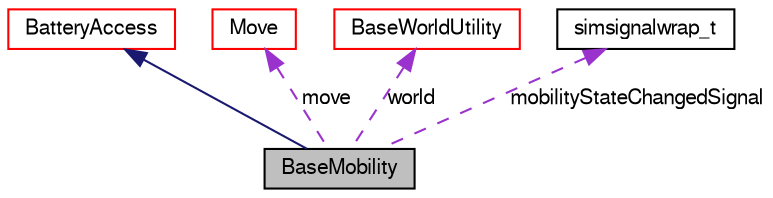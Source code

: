 digraph G
{
  edge [fontname="FreeSans",fontsize="10",labelfontname="FreeSans",labelfontsize="10"];
  node [fontname="FreeSans",fontsize="10",shape=record];
  Node1 [label="BaseMobility",height=0.2,width=0.4,color="black", fillcolor="grey75", style="filled" fontcolor="black"];
  Node2 -> Node1 [dir=back,color="midnightblue",fontsize="10",style="solid",fontname="FreeSans"];
  Node2 [label="BatteryAccess",height=0.2,width=0.4,color="red", fillcolor="white", style="filled",URL="$a00030.html",tooltip="Extends BaseModule by several methods which provide access to the battery module..."];
  Node3 -> Node1 [dir=back,color="darkorchid3",fontsize="10",style="dashed",label="move",fontname="FreeSans"];
  Node3 [label="Move",height=0.2,width=0.4,color="red", fillcolor="white", style="filled",URL="$a00132.html",tooltip="Class to store object position and movement."];
  Node4 -> Node1 [dir=back,color="darkorchid3",fontsize="10",style="dashed",label="world",fontname="FreeSans"];
  Node4 [label="BaseWorldUtility",height=0.2,width=0.4,color="red", fillcolor="white", style="filled",URL="$a00029.html",tooltip="Provides information and utility methods for the whole simulation."];
  Node5 -> Node1 [dir=back,color="darkorchid3",fontsize="10",style="dashed",label="mobilityStateChangedSignal",fontname="FreeSans"];
  Node5 [label="simsignalwrap_t",height=0.2,width=0.4,color="black", fillcolor="white", style="filled",URL="$a00184.html",tooltip="Helper function to initialize signal change identifier on use and not on initializing..."];
}
